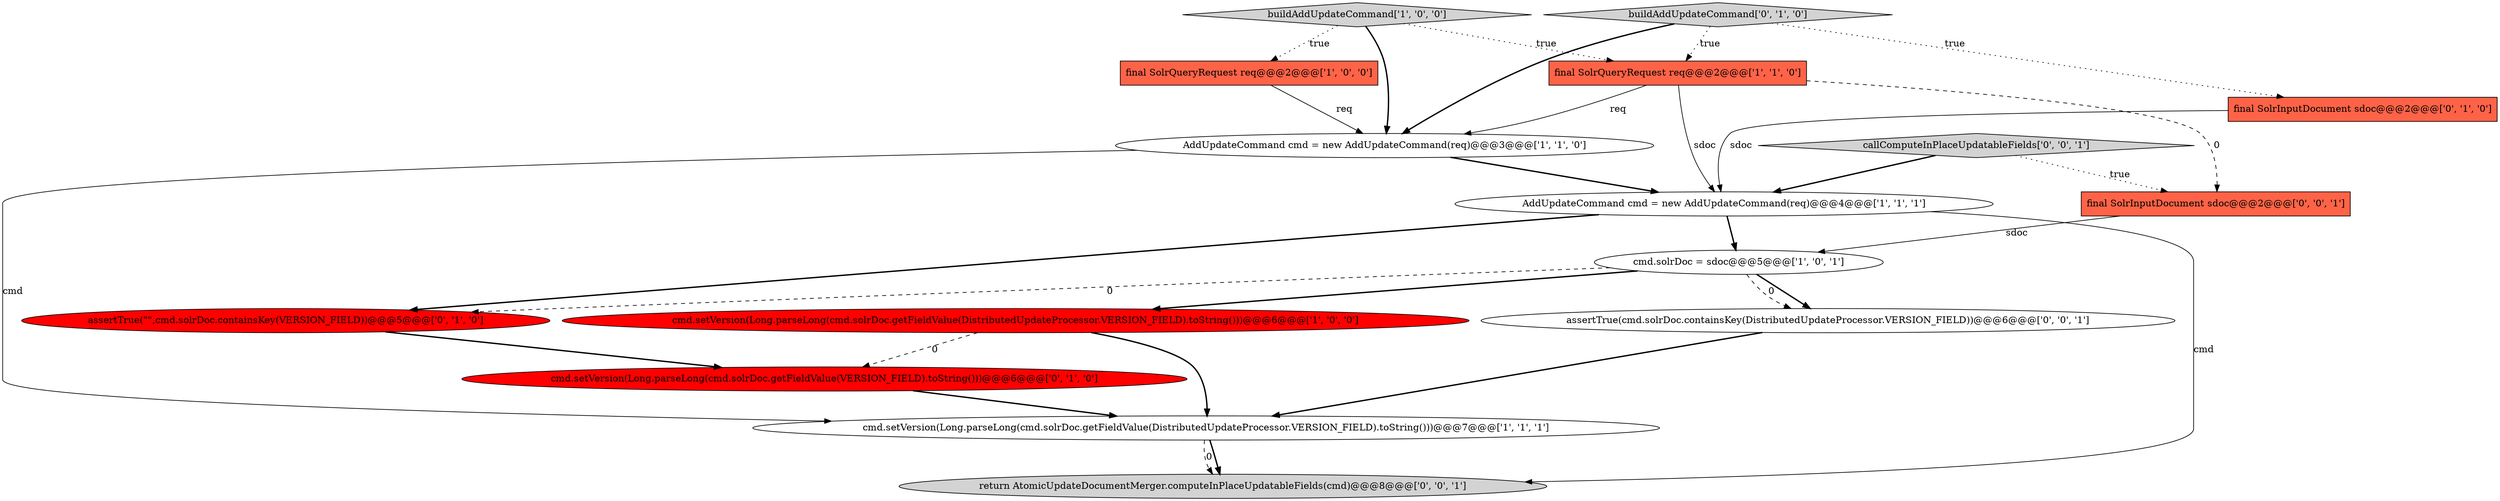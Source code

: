 digraph {
13 [style = filled, label = "assertTrue(cmd.solrDoc.containsKey(DistributedUpdateProcessor.VERSION_FIELD))@@@6@@@['0', '0', '1']", fillcolor = white, shape = ellipse image = "AAA0AAABBB3BBB"];
0 [style = filled, label = "final SolrQueryRequest req@@@2@@@['1', '0', '0']", fillcolor = tomato, shape = box image = "AAA0AAABBB1BBB"];
4 [style = filled, label = "AddUpdateCommand cmd = new AddUpdateCommand(req)@@@3@@@['1', '1', '0']", fillcolor = white, shape = ellipse image = "AAA0AAABBB1BBB"];
1 [style = filled, label = "cmd.setVersion(Long.parseLong(cmd.solrDoc.getFieldValue(DistributedUpdateProcessor.VERSION_FIELD).toString()))@@@6@@@['1', '0', '0']", fillcolor = red, shape = ellipse image = "AAA1AAABBB1BBB"];
5 [style = filled, label = "AddUpdateCommand cmd = new AddUpdateCommand(req)@@@4@@@['1', '1', '1']", fillcolor = white, shape = ellipse image = "AAA0AAABBB1BBB"];
6 [style = filled, label = "buildAddUpdateCommand['1', '0', '0']", fillcolor = lightgray, shape = diamond image = "AAA0AAABBB1BBB"];
7 [style = filled, label = "cmd.solrDoc = sdoc@@@5@@@['1', '0', '1']", fillcolor = white, shape = ellipse image = "AAA0AAABBB1BBB"];
12 [style = filled, label = "return AtomicUpdateDocumentMerger.computeInPlaceUpdatableFields(cmd)@@@8@@@['0', '0', '1']", fillcolor = lightgray, shape = ellipse image = "AAA0AAABBB3BBB"];
14 [style = filled, label = "callComputeInPlaceUpdatableFields['0', '0', '1']", fillcolor = lightgray, shape = diamond image = "AAA0AAABBB3BBB"];
3 [style = filled, label = "cmd.setVersion(Long.parseLong(cmd.solrDoc.getFieldValue(DistributedUpdateProcessor.VERSION_FIELD).toString()))@@@7@@@['1', '1', '1']", fillcolor = white, shape = ellipse image = "AAA0AAABBB1BBB"];
8 [style = filled, label = "final SolrInputDocument sdoc@@@2@@@['0', '1', '0']", fillcolor = tomato, shape = box image = "AAA0AAABBB2BBB"];
10 [style = filled, label = "buildAddUpdateCommand['0', '1', '0']", fillcolor = lightgray, shape = diamond image = "AAA0AAABBB2BBB"];
2 [style = filled, label = "final SolrQueryRequest req@@@2@@@['1', '1', '0']", fillcolor = tomato, shape = box image = "AAA0AAABBB1BBB"];
11 [style = filled, label = "cmd.setVersion(Long.parseLong(cmd.solrDoc.getFieldValue(VERSION_FIELD).toString()))@@@6@@@['0', '1', '0']", fillcolor = red, shape = ellipse image = "AAA1AAABBB2BBB"];
15 [style = filled, label = "final SolrInputDocument sdoc@@@2@@@['0', '0', '1']", fillcolor = tomato, shape = box image = "AAA0AAABBB3BBB"];
9 [style = filled, label = "assertTrue(\"\",cmd.solrDoc.containsKey(VERSION_FIELD))@@@5@@@['0', '1', '0']", fillcolor = red, shape = ellipse image = "AAA1AAABBB2BBB"];
7->13 [style = bold, label=""];
10->8 [style = dotted, label="true"];
2->4 [style = solid, label="req"];
7->1 [style = bold, label=""];
8->5 [style = solid, label="sdoc"];
9->11 [style = bold, label=""];
5->12 [style = solid, label="cmd"];
5->9 [style = bold, label=""];
1->3 [style = bold, label=""];
3->12 [style = bold, label=""];
2->15 [style = dashed, label="0"];
6->4 [style = bold, label=""];
14->15 [style = dotted, label="true"];
2->5 [style = solid, label="sdoc"];
6->2 [style = dotted, label="true"];
3->12 [style = dashed, label="0"];
4->3 [style = solid, label="cmd"];
13->3 [style = bold, label=""];
11->3 [style = bold, label=""];
10->2 [style = dotted, label="true"];
7->9 [style = dashed, label="0"];
1->11 [style = dashed, label="0"];
7->13 [style = dashed, label="0"];
10->4 [style = bold, label=""];
5->7 [style = bold, label=""];
6->0 [style = dotted, label="true"];
0->4 [style = solid, label="req"];
15->7 [style = solid, label="sdoc"];
4->5 [style = bold, label=""];
14->5 [style = bold, label=""];
}
